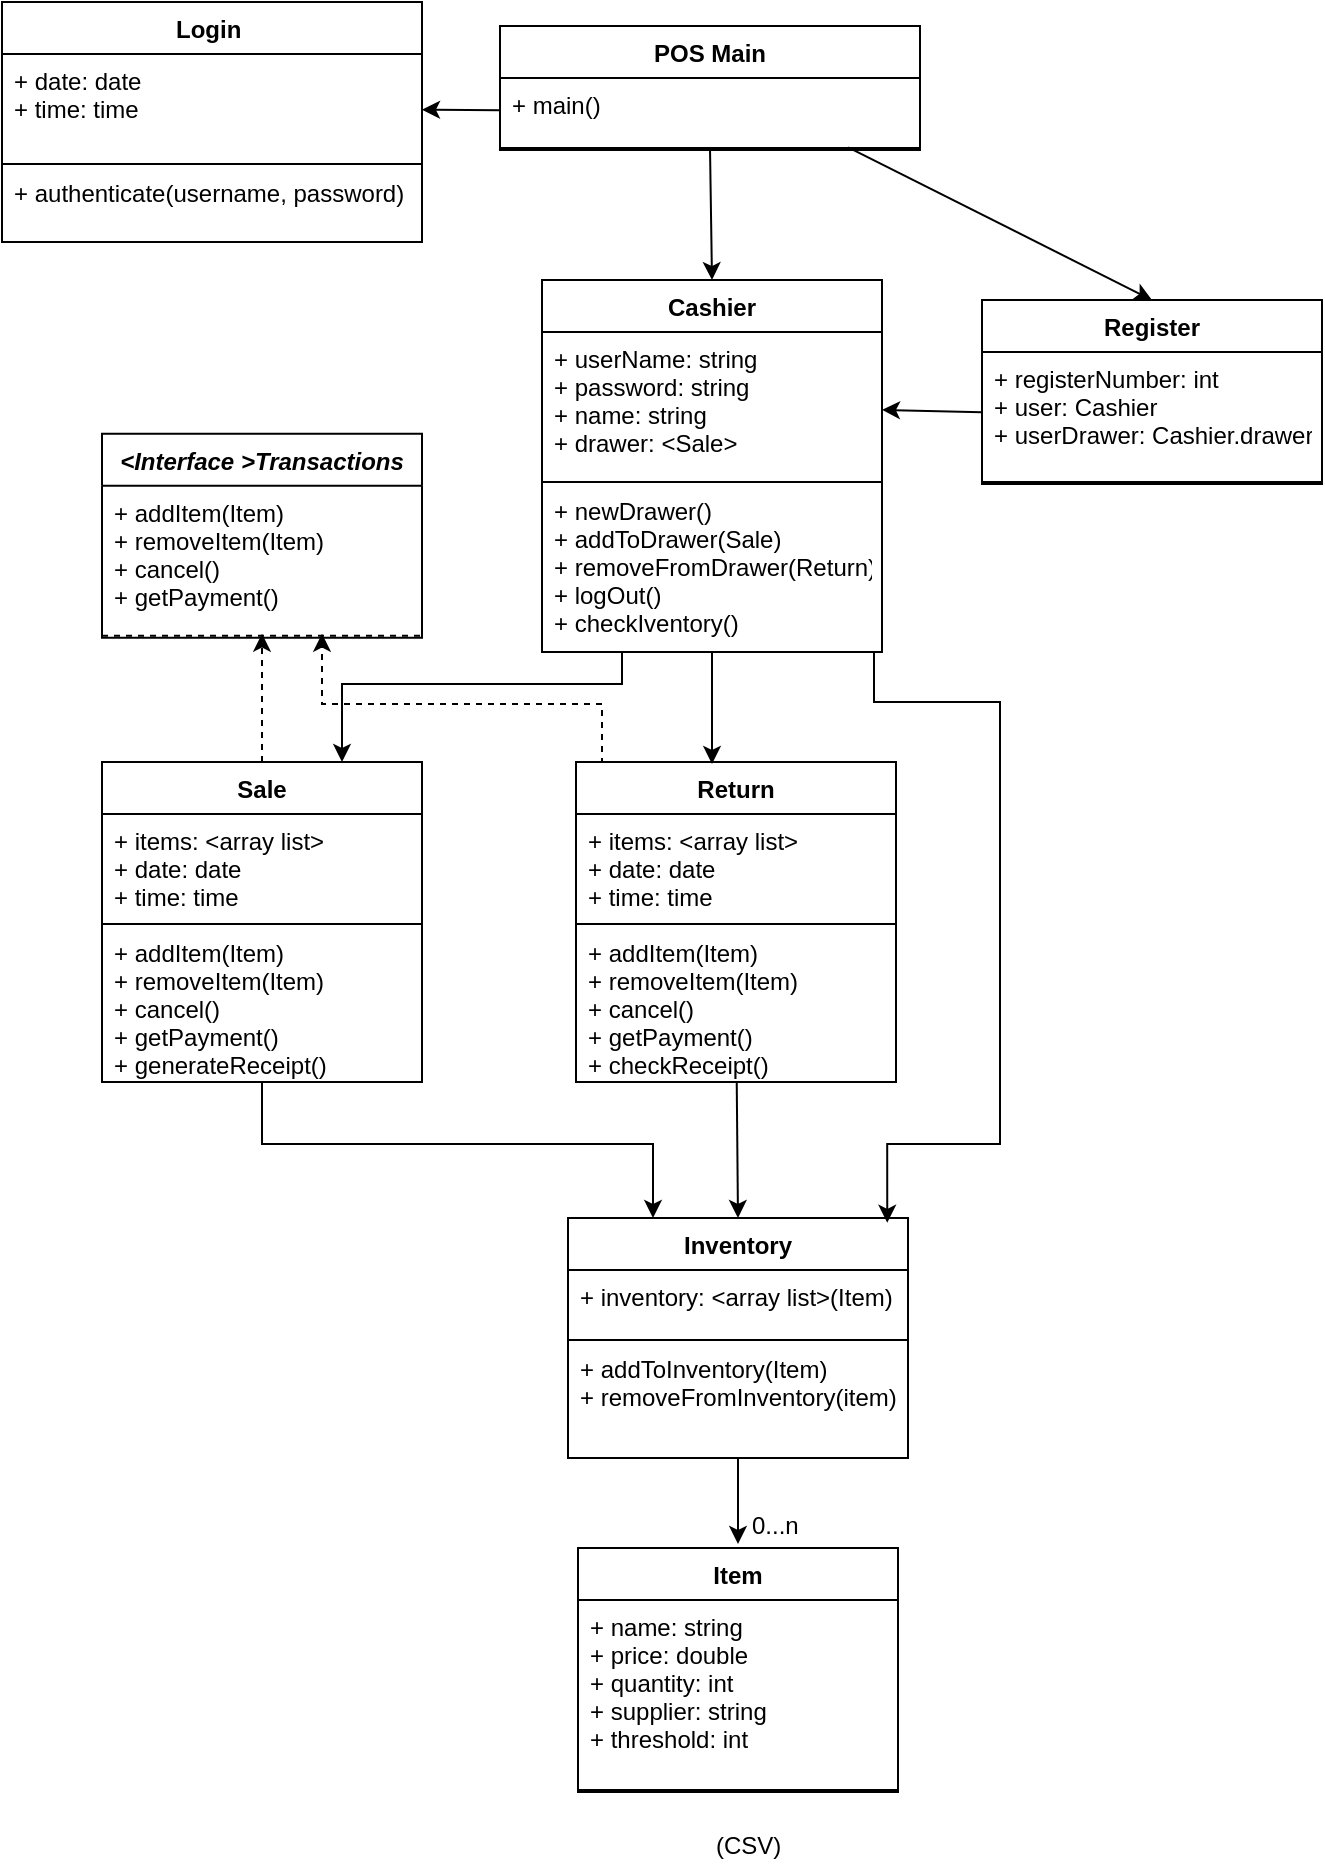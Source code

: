 <mxfile version="10.6.5" type="github"><diagram name="Page-1" id="c4acf3e9-155e-7222-9cf6-157b1a14988f"><mxGraphModel dx="990" dy="708" grid="1" gridSize="10" guides="1" tooltips="1" connect="1" arrows="1" fold="1" page="1" pageScale="1" pageWidth="850" pageHeight="1100" background="#ffffff" math="0" shadow="0"><root><mxCell id="0"/><mxCell id="1" parent="0"/><mxCell id="IUod-gKV2CzKdF3peJkF-1" value="Cashier" style="swimlane;fontStyle=1;align=center;verticalAlign=top;childLayout=stackLayout;horizontal=1;startSize=26;horizontalStack=0;resizeParent=1;resizeParentMax=0;resizeLast=0;collapsible=1;marginBottom=0;" parent="1" vertex="1"><mxGeometry x="360" y="148" width="170" height="186" as="geometry"/></mxCell><mxCell id="IUod-gKV2CzKdF3peJkF-2" value="+ userName: string&#10;+ password: string&#10;+ name: string&#10;+ drawer: &lt;Sale&gt;&#10;" style="text;strokeColor=none;fillColor=none;align=left;verticalAlign=top;spacingLeft=4;spacingRight=4;overflow=hidden;rotatable=0;points=[[0,0.5],[1,0.5]];portConstraint=eastwest;" parent="IUod-gKV2CzKdF3peJkF-1" vertex="1"><mxGeometry y="26" width="170" height="74" as="geometry"/></mxCell><mxCell id="IUod-gKV2CzKdF3peJkF-3" value="" style="line;strokeWidth=1;fillColor=none;align=left;verticalAlign=middle;spacingTop=-1;spacingLeft=3;spacingRight=3;rotatable=0;labelPosition=right;points=[];portConstraint=eastwest;" parent="IUod-gKV2CzKdF3peJkF-1" vertex="1"><mxGeometry y="100" width="170" height="2" as="geometry"/></mxCell><mxCell id="IUod-gKV2CzKdF3peJkF-4" value="+ newDrawer()&#10;+ addToDrawer(Sale)&#10;+ removeFromDrawer(Return)&#10;+ logOut()&#10;+ checkIventory()&#10;" style="text;strokeColor=none;fillColor=none;align=left;verticalAlign=top;spacingLeft=4;spacingRight=4;overflow=hidden;rotatable=0;points=[[0,0.5],[1,0.5]];portConstraint=eastwest;" parent="IUod-gKV2CzKdF3peJkF-1" vertex="1"><mxGeometry y="102" width="170" height="84" as="geometry"/></mxCell><mxCell id="PXfLpLjdwYJCp4ab4HsT-14" style="edgeStyle=none;rounded=0;orthogonalLoop=1;jettySize=auto;html=1;exitX=0.5;exitY=0;exitDx=0;exitDy=0;dashed=1;" parent="1" source="IUod-gKV2CzKdF3peJkF-6" target="PXfLpLjdwYJCp4ab4HsT-6" edge="1"><mxGeometry relative="1" as="geometry"><mxPoint x="222.074" y="317.863" as="targetPoint"/></mxGeometry></mxCell><mxCell id="IUod-gKV2CzKdF3peJkF-6" value="Sale" style="swimlane;fontStyle=1;align=center;verticalAlign=top;childLayout=stackLayout;horizontal=1;startSize=26;horizontalStack=0;resizeParent=1;resizeParentMax=0;resizeLast=0;collapsible=1;marginBottom=0;" parent="1" vertex="1"><mxGeometry x="140" y="389" width="160" height="160" as="geometry"/></mxCell><mxCell id="IUod-gKV2CzKdF3peJkF-7" value="+ items: &lt;array list&gt; &#10;+ date: date&#10;+ time: time&#10;&#10;" style="text;strokeColor=none;fillColor=none;align=left;verticalAlign=top;spacingLeft=4;spacingRight=4;overflow=hidden;rotatable=0;points=[[0,0.5],[1,0.5]];portConstraint=eastwest;" parent="IUod-gKV2CzKdF3peJkF-6" vertex="1"><mxGeometry y="26" width="160" height="54" as="geometry"/></mxCell><mxCell id="IUod-gKV2CzKdF3peJkF-8" value="" style="line;strokeWidth=1;fillColor=none;align=left;verticalAlign=middle;spacingTop=-1;spacingLeft=3;spacingRight=3;rotatable=0;labelPosition=right;points=[];portConstraint=eastwest;" parent="IUod-gKV2CzKdF3peJkF-6" vertex="1"><mxGeometry y="80" width="160" height="2" as="geometry"/></mxCell><mxCell id="IUod-gKV2CzKdF3peJkF-9" value="+ addItem(Item)&#10;+ removeItem(Item)&#10;+ cancel()&#10;+ getPayment()&#10;+ generateReceipt()" style="text;strokeColor=none;fillColor=none;align=left;verticalAlign=top;spacingLeft=4;spacingRight=4;overflow=hidden;rotatable=0;points=[[0,0.5],[1,0.5]];portConstraint=eastwest;" parent="IUod-gKV2CzKdF3peJkF-6" vertex="1"><mxGeometry y="82" width="160" height="78" as="geometry"/></mxCell><mxCell id="IUod-gKV2CzKdF3peJkF-11" value="Register" style="swimlane;fontStyle=1;align=center;verticalAlign=top;childLayout=stackLayout;horizontal=1;startSize=26;horizontalStack=0;resizeParent=1;resizeParentMax=0;resizeLast=0;collapsible=1;marginBottom=0;" parent="1" vertex="1"><mxGeometry x="580" y="158" width="170" height="92" as="geometry"/></mxCell><mxCell id="IUod-gKV2CzKdF3peJkF-12" value="+ registerNumber: int&#10;+ user: Cashier&#10;+ userDrawer: Cashier.drawer&#10;&#10;" style="text;strokeColor=none;fillColor=none;align=left;verticalAlign=top;spacingLeft=4;spacingRight=4;overflow=hidden;rotatable=0;points=[[0,0.5],[1,0.5]];portConstraint=eastwest;" parent="IUod-gKV2CzKdF3peJkF-11" vertex="1"><mxGeometry y="26" width="170" height="64" as="geometry"/></mxCell><mxCell id="IUod-gKV2CzKdF3peJkF-13" value="" style="line;strokeWidth=1;fillColor=none;align=left;verticalAlign=middle;spacingTop=-1;spacingLeft=3;spacingRight=3;rotatable=0;labelPosition=right;points=[];portConstraint=eastwest;" parent="IUod-gKV2CzKdF3peJkF-11" vertex="1"><mxGeometry y="90" width="170" height="2" as="geometry"/></mxCell><mxCell id="IUod-gKV2CzKdF3peJkF-15" value="Item" style="swimlane;fontStyle=1;align=center;verticalAlign=top;childLayout=stackLayout;horizontal=1;startSize=26;horizontalStack=0;resizeParent=1;resizeParentMax=0;resizeLast=0;collapsible=1;marginBottom=0;" parent="1" vertex="1"><mxGeometry x="378" y="782" width="160" height="122" as="geometry"/></mxCell><mxCell id="IUod-gKV2CzKdF3peJkF-16" value="+ name: string&#10;+ price: double&#10;+ quantity: int&#10;+ supplier: string&#10;+ threshold: int&#10;" style="text;strokeColor=none;fillColor=none;align=left;verticalAlign=top;spacingLeft=4;spacingRight=4;overflow=hidden;rotatable=0;points=[[0,0.5],[1,0.5]];portConstraint=eastwest;" parent="IUod-gKV2CzKdF3peJkF-15" vertex="1"><mxGeometry y="26" width="160" height="94" as="geometry"/></mxCell><mxCell id="IUod-gKV2CzKdF3peJkF-17" value="" style="line;strokeWidth=1;fillColor=none;align=left;verticalAlign=middle;spacingTop=-1;spacingLeft=3;spacingRight=3;rotatable=0;labelPosition=right;points=[];portConstraint=eastwest;" parent="IUod-gKV2CzKdF3peJkF-15" vertex="1"><mxGeometry y="120" width="160" height="2" as="geometry"/></mxCell><mxCell id="IUod-gKV2CzKdF3peJkF-19" value="Inventory" style="swimlane;fontStyle=1;align=center;verticalAlign=top;childLayout=stackLayout;horizontal=1;startSize=26;horizontalStack=0;resizeParent=1;resizeParentMax=0;resizeLast=0;collapsible=1;marginBottom=0;" parent="1" vertex="1"><mxGeometry x="373" y="617" width="170" height="120" as="geometry"/></mxCell><mxCell id="IUod-gKV2CzKdF3peJkF-20" value="+ inventory: &lt;array list&gt;(Item)" style="text;strokeColor=none;fillColor=none;align=left;verticalAlign=top;spacingLeft=4;spacingRight=4;overflow=hidden;rotatable=0;points=[[0,0.5],[1,0.5]];portConstraint=eastwest;" parent="IUod-gKV2CzKdF3peJkF-19" vertex="1"><mxGeometry y="26" width="170" height="34" as="geometry"/></mxCell><mxCell id="IUod-gKV2CzKdF3peJkF-21" value="" style="line;strokeWidth=1;fillColor=none;align=left;verticalAlign=middle;spacingTop=-1;spacingLeft=3;spacingRight=3;rotatable=0;labelPosition=right;points=[];portConstraint=eastwest;" parent="IUod-gKV2CzKdF3peJkF-19" vertex="1"><mxGeometry y="60" width="170" height="2" as="geometry"/></mxCell><mxCell id="IUod-gKV2CzKdF3peJkF-22" value="+ addToInventory(Item)&#10;+ removeFromInventory(item)&#10;&#10;" style="text;strokeColor=none;fillColor=none;align=left;verticalAlign=top;spacingLeft=4;spacingRight=4;overflow=hidden;rotatable=0;points=[[0,0.5],[1,0.5]];portConstraint=eastwest;" parent="IUod-gKV2CzKdF3peJkF-19" vertex="1"><mxGeometry y="62" width="170" height="58" as="geometry"/></mxCell><mxCell id="IUod-gKV2CzKdF3peJkF-29" value="0...n" style="text;html=1;resizable=0;points=[];autosize=1;align=left;verticalAlign=top;spacingTop=-4;" parent="1" vertex="1"><mxGeometry x="463" y="761" width="40" height="20" as="geometry"/></mxCell><mxCell id="IUod-gKV2CzKdF3peJkF-34" value="" style="endArrow=classic;html=1;" parent="1" source="IUod-gKV2CzKdF3peJkF-22" edge="1"><mxGeometry width="50" height="50" relative="1" as="geometry"><mxPoint x="373" y="1023" as="sourcePoint"/><mxPoint x="458" y="780" as="targetPoint"/></mxGeometry></mxCell><mxCell id="IUod-gKV2CzKdF3peJkF-37" value="" style="endArrow=classic;html=1;" parent="1" source="IUod-gKV2CzKdF3peJkF-12" target="IUod-gKV2CzKdF3peJkF-2" edge="1"><mxGeometry width="50" height="50" relative="1" as="geometry"><mxPoint x="370" y="225.32" as="sourcePoint"/><mxPoint x="285" y="224.64" as="targetPoint"/></mxGeometry></mxCell><mxCell id="IUod-gKV2CzKdF3peJkF-42" value="" style="endArrow=classic;html=1;entryX=0.5;entryY=0;entryDx=0;entryDy=0;exitX=0.829;exitY=0.361;exitDx=0;exitDy=0;exitPerimeter=0;" parent="1" source="PXfLpLjdwYJCp4ab4HsT-35" target="IUod-gKV2CzKdF3peJkF-11" edge="1"><mxGeometry width="50" height="50" relative="1" as="geometry"><mxPoint x="505.981" y="109" as="sourcePoint"/><mxPoint x="370" y="42" as="targetPoint"/></mxGeometry></mxCell><mxCell id="IUod-gKV2CzKdF3peJkF-43" value="" style="endArrow=classic;html=1;entryX=0.5;entryY=0;entryDx=0;entryDy=0;" parent="1" source="PXfLpLjdwYJCp4ab4HsT-35" target="IUod-gKV2CzKdF3peJkF-1" edge="1"><mxGeometry width="50" height="50" relative="1" as="geometry"><mxPoint x="444.429" y="107.571" as="sourcePoint"/><mxPoint x="130" y="22" as="targetPoint"/></mxGeometry></mxCell><mxCell id="PXfLpLjdwYJCp4ab4HsT-1" value="Return" style="swimlane;fontStyle=1;align=center;verticalAlign=top;childLayout=stackLayout;horizontal=1;startSize=26;horizontalStack=0;resizeParent=1;resizeParentMax=0;resizeLast=0;collapsible=1;marginBottom=0;" parent="1" vertex="1"><mxGeometry x="377" y="389" width="160" height="160" as="geometry"/></mxCell><mxCell id="PXfLpLjdwYJCp4ab4HsT-2" value="+ items: &lt;array list&gt; &#10;+ date: date&#10;+ time: time&#10;&#10;" style="text;strokeColor=none;fillColor=none;align=left;verticalAlign=top;spacingLeft=4;spacingRight=4;overflow=hidden;rotatable=0;points=[[0,0.5],[1,0.5]];portConstraint=eastwest;" parent="PXfLpLjdwYJCp4ab4HsT-1" vertex="1"><mxGeometry y="26" width="160" height="54" as="geometry"/></mxCell><mxCell id="PXfLpLjdwYJCp4ab4HsT-3" value="" style="line;strokeWidth=1;fillColor=none;align=left;verticalAlign=middle;spacingTop=-1;spacingLeft=3;spacingRight=3;rotatable=0;labelPosition=right;points=[];portConstraint=eastwest;" parent="PXfLpLjdwYJCp4ab4HsT-1" vertex="1"><mxGeometry y="80" width="160" height="2" as="geometry"/></mxCell><mxCell id="PXfLpLjdwYJCp4ab4HsT-4" value="+ addItem(Item)&#10;+ removeItem(Item)&#10;+ cancel()&#10;+ getPayment()&#10;+ checkReceipt()&#10;" style="text;strokeColor=none;fillColor=none;align=left;verticalAlign=top;spacingLeft=4;spacingRight=4;overflow=hidden;rotatable=0;points=[[0,0.5],[1,0.5]];portConstraint=eastwest;" parent="PXfLpLjdwYJCp4ab4HsT-1" vertex="1"><mxGeometry y="82" width="160" height="78" as="geometry"/></mxCell><mxCell id="PXfLpLjdwYJCp4ab4HsT-5" value="&lt;Interface &gt;Transactions" style="swimlane;fontStyle=3;align=center;verticalAlign=top;childLayout=stackLayout;horizontal=1;startSize=26;horizontalStack=0;resizeParent=1;resizeParentMax=0;resizeLast=0;collapsible=1;marginBottom=0;" parent="1" vertex="1"><mxGeometry x="140" y="224.863" width="160" height="102" as="geometry"/></mxCell><mxCell id="PXfLpLjdwYJCp4ab4HsT-6" value="+ addItem(Item)&#10;+ removeItem(Item)&#10;+ cancel()&#10;+ getPayment()&#10;&#10;" style="text;strokeColor=none;fillColor=none;align=left;verticalAlign=top;spacingLeft=4;spacingRight=4;overflow=hidden;rotatable=0;points=[[0,0.5],[1,0.5]];portConstraint=eastwest;" parent="PXfLpLjdwYJCp4ab4HsT-5" vertex="1"><mxGeometry y="26" width="160" height="74" as="geometry"/></mxCell><mxCell id="PXfLpLjdwYJCp4ab4HsT-7" value="" style="line;strokeWidth=1;fillColor=none;align=left;verticalAlign=middle;spacingTop=-1;spacingLeft=3;spacingRight=3;rotatable=0;labelPosition=right;points=[];portConstraint=eastwest;dashed=1;" parent="PXfLpLjdwYJCp4ab4HsT-5" vertex="1"><mxGeometry y="100" width="160" height="2" as="geometry"/></mxCell><mxCell id="PXfLpLjdwYJCp4ab4HsT-15" style="edgeStyle=orthogonalEdgeStyle;rounded=0;orthogonalLoop=1;jettySize=auto;html=1;exitX=0.5;exitY=0;exitDx=0;exitDy=0;dashed=1;" parent="1" source="PXfLpLjdwYJCp4ab4HsT-1" target="PXfLpLjdwYJCp4ab4HsT-6" edge="1"><mxGeometry relative="1" as="geometry"><mxPoint x="239.471" y="399.176" as="sourcePoint"/><mxPoint x="300" y="315.995" as="targetPoint"/><Array as="points"><mxPoint x="390" y="389"/><mxPoint x="390" y="360"/><mxPoint x="250" y="360"/></Array></mxGeometry></mxCell><mxCell id="PXfLpLjdwYJCp4ab4HsT-20" value="" style="endArrow=classic;html=1;entryX=0.5;entryY=0;entryDx=0;entryDy=0;" parent="1" source="PXfLpLjdwYJCp4ab4HsT-4" target="IUod-gKV2CzKdF3peJkF-19" edge="1"><mxGeometry width="50" height="50" relative="1" as="geometry"><mxPoint x="200" y="700" as="sourcePoint"/><mxPoint x="190" y="960" as="targetPoint"/></mxGeometry></mxCell><mxCell id="PXfLpLjdwYJCp4ab4HsT-21" value="" style="endArrow=classic;html=1;" parent="1" source="IUod-gKV2CzKdF3peJkF-4" edge="1"><mxGeometry width="50" height="50" relative="1" as="geometry"><mxPoint x="140" y="990" as="sourcePoint"/><mxPoint x="445" y="390" as="targetPoint"/></mxGeometry></mxCell><mxCell id="PXfLpLjdwYJCp4ab4HsT-22" value="" style="endArrow=classic;html=1;entryX=0.25;entryY=0;entryDx=0;entryDy=0;edgeStyle=orthogonalEdgeStyle;rounded=0;" parent="1" source="IUod-gKV2CzKdF3peJkF-9" target="IUod-gKV2CzKdF3peJkF-19" edge="1"><mxGeometry width="50" height="50" relative="1" as="geometry"><mxPoint x="467.104" y="559" as="sourcePoint"/><mxPoint x="467.286" y="627.571" as="targetPoint"/><Array as="points"><mxPoint x="220" y="580"/><mxPoint x="416" y="580"/></Array></mxGeometry></mxCell><mxCell id="PXfLpLjdwYJCp4ab4HsT-28" value="Login " style="swimlane;fontStyle=1;align=center;verticalAlign=top;childLayout=stackLayout;horizontal=1;startSize=26;horizontalStack=0;resizeParent=1;resizeParentMax=0;resizeLast=0;collapsible=1;marginBottom=0;" parent="1" vertex="1"><mxGeometry x="90" y="9" width="210" height="120" as="geometry"/></mxCell><mxCell id="PXfLpLjdwYJCp4ab4HsT-29" value="+ date: date&#10;+ time: time&#10;" style="text;strokeColor=none;fillColor=none;align=left;verticalAlign=top;spacingLeft=4;spacingRight=4;overflow=hidden;rotatable=0;points=[[0,0.5],[1,0.5]];portConstraint=eastwest;" parent="PXfLpLjdwYJCp4ab4HsT-28" vertex="1"><mxGeometry y="26" width="210" height="54" as="geometry"/></mxCell><mxCell id="PXfLpLjdwYJCp4ab4HsT-30" value="" style="line;strokeWidth=1;fillColor=none;align=left;verticalAlign=middle;spacingTop=-1;spacingLeft=3;spacingRight=3;rotatable=0;labelPosition=right;points=[];portConstraint=eastwest;" parent="PXfLpLjdwYJCp4ab4HsT-28" vertex="1"><mxGeometry y="80" width="210" height="2" as="geometry"/></mxCell><mxCell id="PXfLpLjdwYJCp4ab4HsT-31" value="+ authenticate(username, password)&#10;&#10;" style="text;strokeColor=none;fillColor=none;align=left;verticalAlign=top;spacingLeft=4;spacingRight=4;overflow=hidden;rotatable=0;points=[[0,0.5],[1,0.5]];portConstraint=eastwest;" parent="PXfLpLjdwYJCp4ab4HsT-28" vertex="1"><mxGeometry y="82" width="210" height="38" as="geometry"/></mxCell><mxCell id="PXfLpLjdwYJCp4ab4HsT-33" value="POS Main" style="swimlane;fontStyle=1;align=center;verticalAlign=top;childLayout=stackLayout;horizontal=1;startSize=26;horizontalStack=0;resizeParent=1;resizeParentMax=0;resizeLast=0;collapsible=1;marginBottom=0;" parent="1" vertex="1"><mxGeometry x="339" y="21" width="210" height="62" as="geometry"/></mxCell><mxCell id="PXfLpLjdwYJCp4ab4HsT-34" value="+ main()" style="text;strokeColor=none;fillColor=none;align=left;verticalAlign=top;spacingLeft=4;spacingRight=4;overflow=hidden;rotatable=0;points=[[0,0.5],[1,0.5]];portConstraint=eastwest;" parent="PXfLpLjdwYJCp4ab4HsT-33" vertex="1"><mxGeometry y="26" width="210" height="34" as="geometry"/></mxCell><mxCell id="PXfLpLjdwYJCp4ab4HsT-35" value="" style="line;strokeWidth=1;fillColor=none;align=left;verticalAlign=middle;spacingTop=-1;spacingLeft=3;spacingRight=3;rotatable=0;labelPosition=right;points=[];portConstraint=eastwest;" parent="PXfLpLjdwYJCp4ab4HsT-33" vertex="1"><mxGeometry y="60" width="210" height="2" as="geometry"/></mxCell><mxCell id="rEKoADP1f_An-3XObo-q-1" value="" style="endArrow=classic;html=1;entryX=0.75;entryY=0;entryDx=0;entryDy=0;edgeStyle=orthogonalEdgeStyle;rounded=0;" edge="1" parent="1" source="IUod-gKV2CzKdF3peJkF-4" target="IUod-gKV2CzKdF3peJkF-6"><mxGeometry width="50" height="50" relative="1" as="geometry"><mxPoint x="455" y="342" as="sourcePoint"/><mxPoint x="455" y="400" as="targetPoint"/><Array as="points"><mxPoint x="400" y="350"/><mxPoint x="260" y="350"/></Array></mxGeometry></mxCell><mxCell id="PXfLpLjdwYJCp4ab4HsT-38" value="" style="endArrow=classic;html=1;" parent="1" source="PXfLpLjdwYJCp4ab4HsT-34" target="PXfLpLjdwYJCp4ab4HsT-29" edge="1"><mxGeometry width="50" height="50" relative="1" as="geometry"><mxPoint x="675" y="168" as="sourcePoint"/><mxPoint x="515.75" y="119" as="targetPoint"/></mxGeometry></mxCell><mxCell id="rEKoADP1f_An-3XObo-q-3" value="" style="endArrow=classic;html=1;edgeStyle=orthogonalEdgeStyle;rounded=0;entryX=0.939;entryY=0.02;entryDx=0;entryDy=0;entryPerimeter=0;" edge="1" parent="1" source="IUod-gKV2CzKdF3peJkF-4" target="IUod-gKV2CzKdF3peJkF-19"><mxGeometry width="50" height="50" relative="1" as="geometry"><mxPoint x="526" y="321" as="sourcePoint"/><mxPoint x="590" y="441.111" as="targetPoint"/><Array as="points"><mxPoint x="526" y="359"/><mxPoint x="589" y="359"/><mxPoint x="589" y="580"/><mxPoint x="533" y="580"/></Array></mxGeometry></mxCell><mxCell id="rEKoADP1f_An-3XObo-q-5" value="(CSV)" style="text;html=1;resizable=0;points=[];autosize=1;align=left;verticalAlign=top;spacingTop=-4;" vertex="1" parent="1"><mxGeometry x="445" y="921" width="50" height="20" as="geometry"/></mxCell></root></mxGraphModel></diagram></mxfile>
